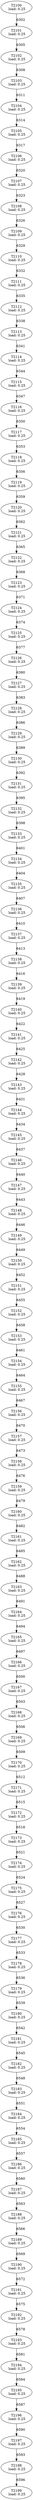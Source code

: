 digraph taskgraph {
	T2100 [label= "T2100\n load: 0.25"];
	T2101 [label= "T2101\n load: 0.25"];
	T2100 -> T2101[label=6302];
	T2102 [label= "T2102\n load: 0.25"];
	T2101 -> T2102[label=6305];
	T2103 [label= "T2103\n load: 0.25"];
	T2102 -> T2103[label=6308];
	T2104 [label= "T2104\n load: 0.25"];
	T2103 -> T2104[label=6311];
	T2105 [label= "T2105\n load: 0.25"];
	T2104 -> T2105[label=6314];
	T2106 [label= "T2106\n load: 0.25"];
	T2105 -> T2106[label=6317];
	T2107 [label= "T2107\n load: 0.25"];
	T2106 -> T2107[label=6320];
	T2108 [label= "T2108\n load: 0.25"];
	T2107 -> T2108[label=6323];
	T2109 [label= "T2109\n load: 0.25"];
	T2108 -> T2109[label=6326];
	T2110 [label= "T2110\n load: 0.25"];
	T2109 -> T2110[label=6329];
	T2111 [label= "T2111\n load: 0.25"];
	T2110 -> T2111[label=6332];
	T2112 [label= "T2112\n load: 0.25"];
	T2111 -> T2112[label=6335];
	T2113 [label= "T2113\n load: 0.25"];
	T2112 -> T2113[label=6338];
	T2114 [label= "T2114\n load: 0.25"];
	T2113 -> T2114[label=6341];
	T2115 [label= "T2115\n load: 0.25"];
	T2114 -> T2115[label=6344];
	T2116 [label= "T2116\n load: 0.25"];
	T2115 -> T2116[label=6347];
	T2117 [label= "T2117\n load: 0.25"];
	T2116 -> T2117[label=6350];
	T2118 [label= "T2118\n load: 0.25"];
	T2117 -> T2118[label=6353];
	T2119 [label= "T2119\n load: 0.25"];
	T2118 -> T2119[label=6356];
	T2120 [label= "T2120\n load: 0.25"];
	T2119 -> T2120[label=6359];
	T2121 [label= "T2121\n load: 0.25"];
	T2120 -> T2121[label=6362];
	T2122 [label= "T2122\n load: 0.25"];
	T2121 -> T2122[label=6365];
	T2123 [label= "T2123\n load: 0.25"];
	T2122 -> T2123[label=6368];
	T2124 [label= "T2124\n load: 0.25"];
	T2123 -> T2124[label=6371];
	T2125 [label= "T2125\n load: 0.25"];
	T2124 -> T2125[label=6374];
	T2126 [label= "T2126\n load: 0.25"];
	T2125 -> T2126[label=6377];
	T2127 [label= "T2127\n load: 0.25"];
	T2126 -> T2127[label=6380];
	T2128 [label= "T2128\n load: 0.25"];
	T2127 -> T2128[label=6383];
	T2129 [label= "T2129\n load: 0.25"];
	T2128 -> T2129[label=6386];
	T2130 [label= "T2130\n load: 0.25"];
	T2129 -> T2130[label=6389];
	T2131 [label= "T2131\n load: 0.25"];
	T2130 -> T2131[label=6392];
	T2132 [label= "T2132\n load: 0.25"];
	T2131 -> T2132[label=6395];
	T2133 [label= "T2133\n load: 0.25"];
	T2132 -> T2133[label=6398];
	T2134 [label= "T2134\n load: 0.25"];
	T2133 -> T2134[label=6401];
	T2135 [label= "T2135\n load: 0.25"];
	T2134 -> T2135[label=6404];
	T2136 [label= "T2136\n load: 0.25"];
	T2135 -> T2136[label=6407];
	T2137 [label= "T2137\n load: 0.25"];
	T2136 -> T2137[label=6410];
	T2138 [label= "T2138\n load: 0.25"];
	T2137 -> T2138[label=6413];
	T2139 [label= "T2139\n load: 0.25"];
	T2138 -> T2139[label=6416];
	T2140 [label= "T2140\n load: 0.25"];
	T2139 -> T2140[label=6419];
	T2141 [label= "T2141\n load: 0.25"];
	T2140 -> T2141[label=6422];
	T2142 [label= "T2142\n load: 0.25"];
	T2141 -> T2142[label=6425];
	T2143 [label= "T2143\n load: 0.25"];
	T2142 -> T2143[label=6428];
	T2144 [label= "T2144\n load: 0.25"];
	T2143 -> T2144[label=6431];
	T2145 [label= "T2145\n load: 0.25"];
	T2144 -> T2145[label=6434];
	T2146 [label= "T2146\n load: 0.25"];
	T2145 -> T2146[label=6437];
	T2147 [label= "T2147\n load: 0.25"];
	T2146 -> T2147[label=6440];
	T2148 [label= "T2148\n load: 0.25"];
	T2147 -> T2148[label=6443];
	T2149 [label= "T2149\n load: 0.25"];
	T2148 -> T2149[label=6446];
	T2150 [label= "T2150\n load: 0.25"];
	T2149 -> T2150[label=6449];
	T2151 [label= "T2151\n load: 0.25"];
	T2150 -> T2151[label=6452];
	T2152 [label= "T2152\n load: 0.25"];
	T2151 -> T2152[label=6455];
	T2153 [label= "T2153\n load: 0.25"];
	T2152 -> T2153[label=6458];
	T2154 [label= "T2154\n load: 0.25"];
	T2153 -> T2154[label=6461];
	T2155 [label= "T2155\n load: 0.25"];
	T2154 -> T2155[label=6464];
	T2156 [label= "T2156\n load: 0.25"];
	T2155 -> T2156[label=6467];
	T2157 [label= "T2157\n load: 0.25"];
	T2156 -> T2157[label=6470];
	T2158 [label= "T2158\n load: 0.25"];
	T2157 -> T2158[label=6473];
	T2159 [label= "T2159\n load: 0.25"];
	T2158 -> T2159[label=6476];
	T2160 [label= "T2160\n load: 0.25"];
	T2159 -> T2160[label=6479];
	T2161 [label= "T2161\n load: 0.25"];
	T2160 -> T2161[label=6482];
	T2162 [label= "T2162\n load: 0.25"];
	T2161 -> T2162[label=6485];
	T2163 [label= "T2163\n load: 0.25"];
	T2162 -> T2163[label=6488];
	T2164 [label= "T2164\n load: 0.25"];
	T2163 -> T2164[label=6491];
	T2165 [label= "T2165\n load: 0.25"];
	T2164 -> T2165[label=6494];
	T2166 [label= "T2166\n load: 0.25"];
	T2165 -> T2166[label=6497];
	T2167 [label= "T2167\n load: 0.25"];
	T2166 -> T2167[label=6500];
	T2168 [label= "T2168\n load: 0.25"];
	T2167 -> T2168[label=6503];
	T2169 [label= "T2169\n load: 0.25"];
	T2168 -> T2169[label=6506];
	T2170 [label= "T2170\n load: 0.25"];
	T2169 -> T2170[label=6509];
	T2171 [label= "T2171\n load: 0.25"];
	T2170 -> T2171[label=6512];
	T2172 [label= "T2172\n load: 0.25"];
	T2171 -> T2172[label=6515];
	T2173 [label= "T2173\n load: 0.25"];
	T2172 -> T2173[label=6518];
	T2174 [label= "T2174\n load: 0.25"];
	T2173 -> T2174[label=6521];
	T2175 [label= "T2175\n load: 0.25"];
	T2174 -> T2175[label=6524];
	T2176 [label= "T2176\n load: 0.25"];
	T2175 -> T2176[label=6527];
	T2177 [label= "T2177\n load: 0.25"];
	T2176 -> T2177[label=6530];
	T2178 [label= "T2178\n load: 0.25"];
	T2177 -> T2178[label=6533];
	T2179 [label= "T2179\n load: 0.25"];
	T2178 -> T2179[label=6536];
	T2180 [label= "T2180\n load: 0.25"];
	T2179 -> T2180[label=6539];
	T2181 [label= "T2181\n load: 0.25"];
	T2180 -> T2181[label=6542];
	T2182 [label= "T2182\n load: 0.25"];
	T2181 -> T2182[label=6545];
	T2183 [label= "T2183\n load: 0.25"];
	T2182 -> T2183[label=6548];
	T2184 [label= "T2184\n load: 0.25"];
	T2183 -> T2184[label=6551];
	T2185 [label= "T2185\n load: 0.25"];
	T2184 -> T2185[label=6554];
	T2186 [label= "T2186\n load: 0.25"];
	T2185 -> T2186[label=6557];
	T2187 [label= "T2187\n load: 0.25"];
	T2186 -> T2187[label=6560];
	T2188 [label= "T2188\n load: 0.25"];
	T2187 -> T2188[label=6563];
	T2189 [label= "T2189\n load: 0.25"];
	T2188 -> T2189[label=6566];
	T2190 [label= "T2190\n load: 0.25"];
	T2189 -> T2190[label=6569];
	T2191 [label= "T2191\n load: 0.25"];
	T2190 -> T2191[label=6572];
	T2192 [label= "T2192\n load: 0.25"];
	T2191 -> T2192[label=6575];
	T2193 [label= "T2193\n load: 0.25"];
	T2192 -> T2193[label=6578];
	T2194 [label= "T2194\n load: 0.25"];
	T2193 -> T2194[label=6581];
	T2195 [label= "T2195\n load: 0.25"];
	T2194 -> T2195[label=6584];
	T2196 [label= "T2196\n load: 0.25"];
	T2195 -> T2196[label=6587];
	T2197 [label= "T2197\n load: 0.25"];
	T2196 -> T2197[label=6590];
	T2198 [label= "T2198\n load: 0.25"];
	T2197 -> T2198[label=6593];
	T2199 [label= "T2199\n load: 0.25"];
	T2198 -> T2199[label=6596];
}